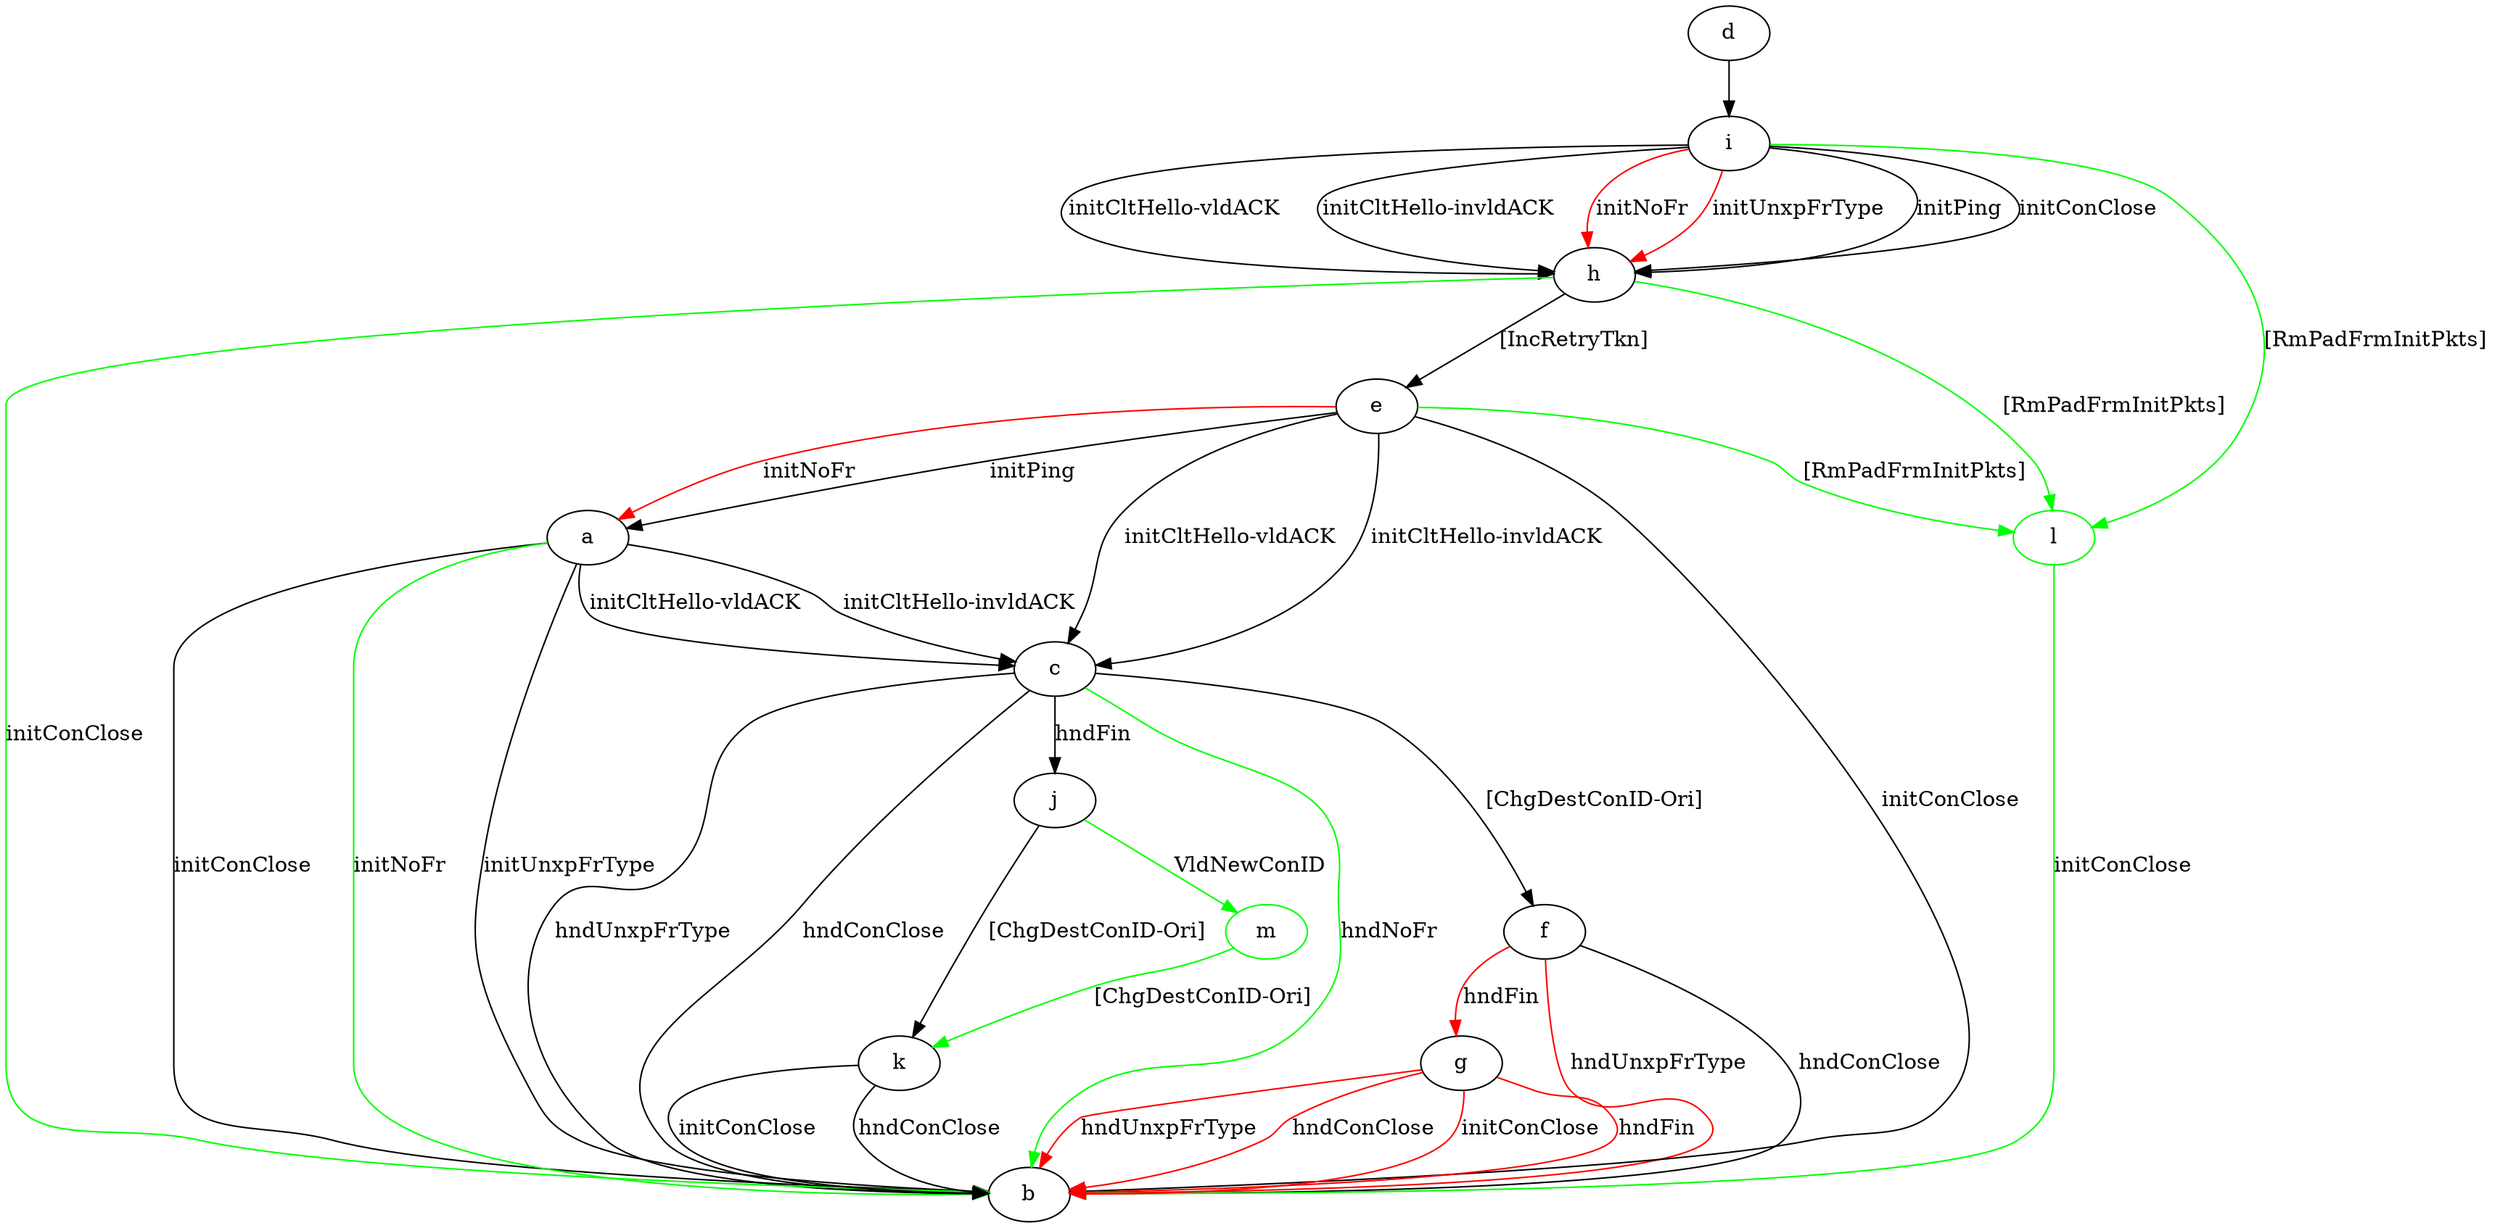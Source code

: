 digraph "" {
	a -> b	[key=0,
		label="initConClose "];
	a -> b	[key=1,
		label="initUnxpFrType "];
	a -> b	[key=2,
		color=green,
		label="initNoFr "];
	a -> c	[key=0,
		label="initCltHello-vldACK "];
	a -> c	[key=1,
		label="initCltHello-invldACK "];
	c -> b	[key=0,
		label="hndUnxpFrType "];
	c -> b	[key=1,
		label="hndConClose "];
	c -> b	[key=2,
		color=green,
		label="hndNoFr "];
	c -> f	[key=0,
		label="[ChgDestConID-Ori] "];
	c -> j	[key=0,
		label="hndFin "];
	d -> i	[key=0];
	e -> a	[key=0,
		label="initPing "];
	e -> a	[key=1,
		color=red,
		label="initNoFr "];
	e -> b	[key=0,
		label="initConClose "];
	e -> c	[key=0,
		label="initCltHello-vldACK "];
	e -> c	[key=1,
		label="initCltHello-invldACK "];
	l	[color=green];
	e -> l	[key=0,
		color=green,
		label="[RmPadFrmInitPkts] "];
	f -> b	[key=0,
		label="hndConClose "];
	f -> b	[key=1,
		color=red,
		label="hndUnxpFrType "];
	f -> g	[key=0,
		color=red,
		label="hndFin "];
	g -> b	[key=0,
		color=red,
		label="initConClose "];
	g -> b	[key=1,
		color=red,
		label="hndFin "];
	g -> b	[key=2,
		color=red,
		label="hndUnxpFrType "];
	g -> b	[key=3,
		color=red,
		label="hndConClose "];
	h -> b	[key=0,
		color=green,
		label="initConClose "];
	h -> e	[key=0,
		label="[IncRetryTkn] "];
	h -> l	[key=0,
		color=green,
		label="[RmPadFrmInitPkts] "];
	i -> h	[key=0,
		label="initPing "];
	i -> h	[key=1,
		label="initConClose "];
	i -> h	[key=2,
		label="initCltHello-vldACK "];
	i -> h	[key=3,
		label="initCltHello-invldACK "];
	i -> h	[key=4,
		color=red,
		label="initNoFr "];
	i -> h	[key=5,
		color=red,
		label="initUnxpFrType "];
	i -> l	[key=0,
		color=green,
		label="[RmPadFrmInitPkts] "];
	j -> k	[key=0,
		label="[ChgDestConID-Ori] "];
	m	[color=green];
	j -> m	[key=0,
		color=green,
		label="VldNewConID "];
	k -> b	[key=0,
		label="initConClose "];
	k -> b	[key=1,
		label="hndConClose "];
	l -> b	[key=0,
		color=green,
		label="initConClose "];
	m -> k	[key=0,
		color=green,
		label="[ChgDestConID-Ori] "];
}
